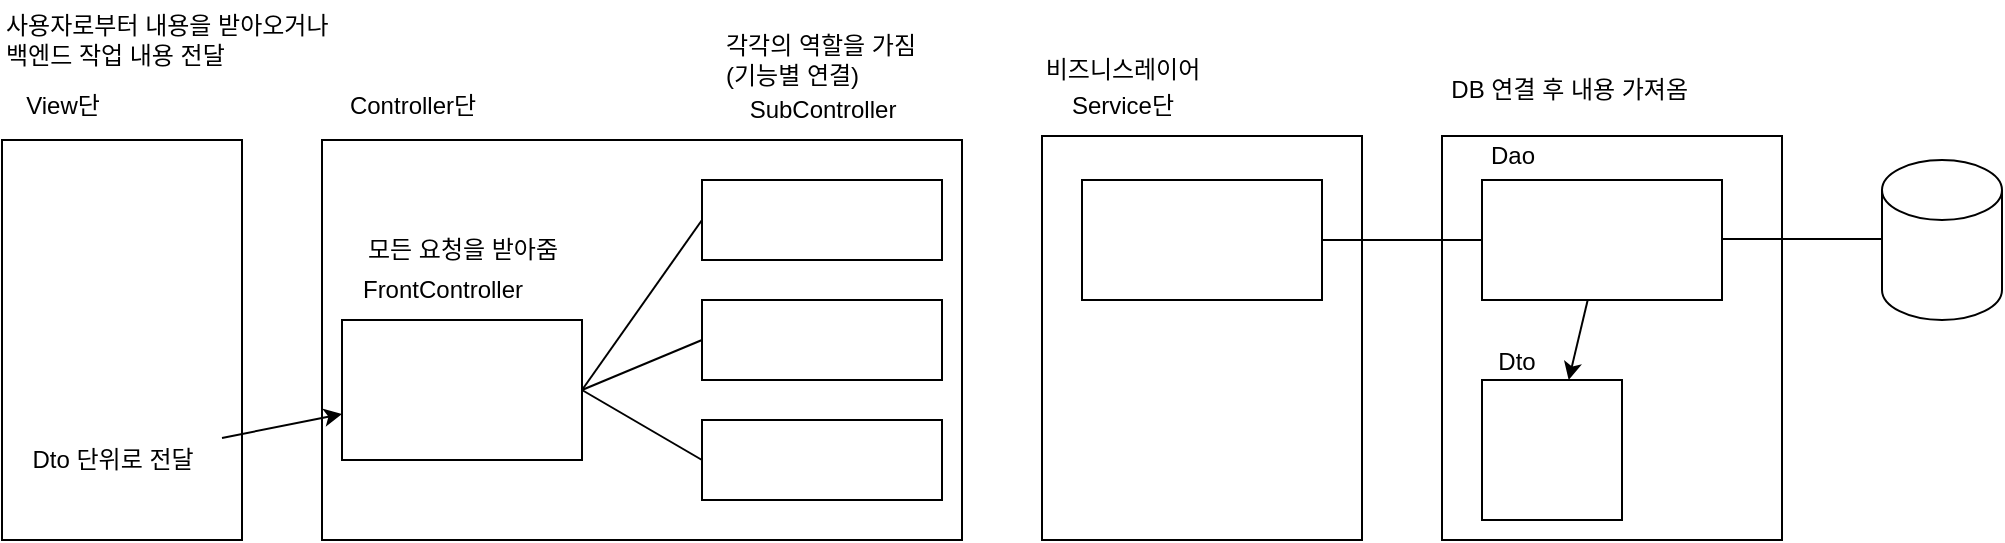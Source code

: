 <mxfile version="23.1.5" type="device">
  <diagram name="페이지-1" id="Lp1D0eYBmLWa7QXAcUWv">
    <mxGraphModel dx="941" dy="645" grid="1" gridSize="10" guides="1" tooltips="1" connect="1" arrows="1" fold="1" page="1" pageScale="1" pageWidth="827" pageHeight="1169" math="0" shadow="0">
      <root>
        <mxCell id="0" />
        <mxCell id="1" parent="0" />
        <mxCell id="GET6c7begT24WlWFjbvB-1" value="" style="rounded=0;whiteSpace=wrap;html=1;" vertex="1" parent="1">
          <mxGeometry x="40" y="160" width="120" height="200" as="geometry" />
        </mxCell>
        <mxCell id="GET6c7begT24WlWFjbvB-2" value="" style="rounded=0;whiteSpace=wrap;html=1;" vertex="1" parent="1">
          <mxGeometry x="200" y="160" width="320" height="200" as="geometry" />
        </mxCell>
        <mxCell id="GET6c7begT24WlWFjbvB-3" value="" style="rounded=0;whiteSpace=wrap;html=1;" vertex="1" parent="1">
          <mxGeometry x="560" y="158" width="160" height="202" as="geometry" />
        </mxCell>
        <mxCell id="GET6c7begT24WlWFjbvB-4" value="View단" style="text;html=1;align=center;verticalAlign=middle;resizable=0;points=[];autosize=1;strokeColor=none;fillColor=none;" vertex="1" parent="1">
          <mxGeometry x="40" y="128" width="60" height="30" as="geometry" />
        </mxCell>
        <mxCell id="GET6c7begT24WlWFjbvB-5" value="Controller단" style="text;html=1;align=center;verticalAlign=middle;resizable=0;points=[];autosize=1;strokeColor=none;fillColor=none;" vertex="1" parent="1">
          <mxGeometry x="200" y="128" width="90" height="30" as="geometry" />
        </mxCell>
        <mxCell id="GET6c7begT24WlWFjbvB-6" value="" style="rounded=0;whiteSpace=wrap;html=1;" vertex="1" parent="1">
          <mxGeometry x="210" y="250" width="120" height="70" as="geometry" />
        </mxCell>
        <mxCell id="GET6c7begT24WlWFjbvB-7" value="FrontController" style="text;html=1;align=center;verticalAlign=middle;resizable=0;points=[];autosize=1;strokeColor=none;fillColor=none;" vertex="1" parent="1">
          <mxGeometry x="210" y="220" width="100" height="30" as="geometry" />
        </mxCell>
        <mxCell id="GET6c7begT24WlWFjbvB-8" value="SubController" style="text;html=1;align=center;verticalAlign=middle;resizable=0;points=[];autosize=1;strokeColor=none;fillColor=none;" vertex="1" parent="1">
          <mxGeometry x="400" y="130" width="100" height="30" as="geometry" />
        </mxCell>
        <mxCell id="GET6c7begT24WlWFjbvB-9" value="" style="rounded=0;whiteSpace=wrap;html=1;" vertex="1" parent="1">
          <mxGeometry x="390" y="180" width="120" height="40" as="geometry" />
        </mxCell>
        <mxCell id="GET6c7begT24WlWFjbvB-10" value="" style="rounded=0;whiteSpace=wrap;html=1;" vertex="1" parent="1">
          <mxGeometry x="390" y="240" width="120" height="40" as="geometry" />
        </mxCell>
        <mxCell id="GET6c7begT24WlWFjbvB-11" value="" style="rounded=0;whiteSpace=wrap;html=1;" vertex="1" parent="1">
          <mxGeometry x="390" y="300" width="120" height="40" as="geometry" />
        </mxCell>
        <mxCell id="GET6c7begT24WlWFjbvB-12" value="" style="endArrow=none;html=1;rounded=0;exitX=1;exitY=0.5;exitDx=0;exitDy=0;entryX=0;entryY=0.5;entryDx=0;entryDy=0;" edge="1" parent="1" source="GET6c7begT24WlWFjbvB-6" target="GET6c7begT24WlWFjbvB-9">
          <mxGeometry width="50" height="50" relative="1" as="geometry">
            <mxPoint x="450" y="420" as="sourcePoint" />
            <mxPoint x="440" y="310" as="targetPoint" />
          </mxGeometry>
        </mxCell>
        <mxCell id="GET6c7begT24WlWFjbvB-13" value="" style="endArrow=none;html=1;rounded=0;exitX=1;exitY=0.5;exitDx=0;exitDy=0;entryX=0;entryY=0.5;entryDx=0;entryDy=0;" edge="1" parent="1" source="GET6c7begT24WlWFjbvB-6" target="GET6c7begT24WlWFjbvB-10">
          <mxGeometry width="50" height="50" relative="1" as="geometry">
            <mxPoint x="340" y="295" as="sourcePoint" />
            <mxPoint x="400" y="210" as="targetPoint" />
          </mxGeometry>
        </mxCell>
        <mxCell id="GET6c7begT24WlWFjbvB-14" value="" style="endArrow=none;html=1;rounded=0;exitX=1;exitY=0.5;exitDx=0;exitDy=0;entryX=0;entryY=0.5;entryDx=0;entryDy=0;" edge="1" parent="1" source="GET6c7begT24WlWFjbvB-6" target="GET6c7begT24WlWFjbvB-11">
          <mxGeometry width="50" height="50" relative="1" as="geometry">
            <mxPoint x="340" y="295" as="sourcePoint" />
            <mxPoint x="400" y="270" as="targetPoint" />
          </mxGeometry>
        </mxCell>
        <mxCell id="GET6c7begT24WlWFjbvB-15" value="Service단" style="text;html=1;align=center;verticalAlign=middle;resizable=0;points=[];autosize=1;strokeColor=none;fillColor=none;" vertex="1" parent="1">
          <mxGeometry x="560" y="128" width="80" height="30" as="geometry" />
        </mxCell>
        <mxCell id="GET6c7begT24WlWFjbvB-16" value="" style="rounded=0;whiteSpace=wrap;html=1;" vertex="1" parent="1">
          <mxGeometry x="760" y="158" width="170" height="202" as="geometry" />
        </mxCell>
        <mxCell id="GET6c7begT24WlWFjbvB-17" value="" style="rounded=0;whiteSpace=wrap;html=1;" vertex="1" parent="1">
          <mxGeometry x="580" y="180" width="120" height="60" as="geometry" />
        </mxCell>
        <mxCell id="GET6c7begT24WlWFjbvB-33" value="" style="rounded=0;orthogonalLoop=1;jettySize=auto;html=1;" edge="1" parent="1" source="GET6c7begT24WlWFjbvB-18" target="GET6c7begT24WlWFjbvB-31">
          <mxGeometry relative="1" as="geometry" />
        </mxCell>
        <mxCell id="GET6c7begT24WlWFjbvB-18" value="" style="rounded=0;whiteSpace=wrap;html=1;" vertex="1" parent="1">
          <mxGeometry x="780" y="180" width="120" height="60" as="geometry" />
        </mxCell>
        <mxCell id="GET6c7begT24WlWFjbvB-19" value="Dao" style="text;html=1;align=center;verticalAlign=middle;resizable=0;points=[];autosize=1;strokeColor=none;fillColor=none;" vertex="1" parent="1">
          <mxGeometry x="770" y="153" width="50" height="30" as="geometry" />
        </mxCell>
        <mxCell id="GET6c7begT24WlWFjbvB-20" value="" style="endArrow=none;html=1;rounded=0;exitX=1;exitY=0.5;exitDx=0;exitDy=0;entryX=0;entryY=0.5;entryDx=0;entryDy=0;" edge="1" parent="1" source="GET6c7begT24WlWFjbvB-17" target="GET6c7begT24WlWFjbvB-18">
          <mxGeometry width="50" height="50" relative="1" as="geometry">
            <mxPoint x="610" y="360" as="sourcePoint" />
            <mxPoint x="660" y="310" as="targetPoint" />
          </mxGeometry>
        </mxCell>
        <mxCell id="GET6c7begT24WlWFjbvB-21" value="" style="endArrow=none;html=1;rounded=0;exitX=1;exitY=0.5;exitDx=0;exitDy=0;entryX=0;entryY=0.5;entryDx=0;entryDy=0;" edge="1" parent="1">
          <mxGeometry width="50" height="50" relative="1" as="geometry">
            <mxPoint x="900" y="209.5" as="sourcePoint" />
            <mxPoint x="980" y="209.5" as="targetPoint" />
          </mxGeometry>
        </mxCell>
        <mxCell id="GET6c7begT24WlWFjbvB-22" value="사용자로부터 내용을 받아오거나 &lt;br&gt;백엔드 작업 내용 전달" style="text;html=1;align=left;verticalAlign=middle;resizable=0;points=[];autosize=1;strokeColor=none;fillColor=none;" vertex="1" parent="1">
          <mxGeometry x="40" y="90" width="200" height="40" as="geometry" />
        </mxCell>
        <mxCell id="GET6c7begT24WlWFjbvB-23" value="모든 요청을 받아줌" style="text;html=1;align=center;verticalAlign=middle;resizable=0;points=[];autosize=1;strokeColor=none;fillColor=none;" vertex="1" parent="1">
          <mxGeometry x="205" y="200" width="130" height="30" as="geometry" />
        </mxCell>
        <mxCell id="GET6c7begT24WlWFjbvB-24" value="각각의 역할을 가짐&lt;br&gt;(기능별 연결)" style="text;html=1;align=left;verticalAlign=middle;resizable=0;points=[];autosize=1;strokeColor=none;fillColor=none;" vertex="1" parent="1">
          <mxGeometry x="400" y="100" width="130" height="40" as="geometry" />
        </mxCell>
        <mxCell id="GET6c7begT24WlWFjbvB-25" value="비즈니스레이어" style="text;html=1;align=center;verticalAlign=middle;resizable=0;points=[];autosize=1;strokeColor=none;fillColor=none;" vertex="1" parent="1">
          <mxGeometry x="545" y="110" width="110" height="30" as="geometry" />
        </mxCell>
        <mxCell id="GET6c7begT24WlWFjbvB-26" value="DB 연결 후 내용 가져옴&amp;nbsp;" style="text;html=1;align=center;verticalAlign=middle;resizable=0;points=[];autosize=1;strokeColor=none;fillColor=none;" vertex="1" parent="1">
          <mxGeometry x="750" y="120" width="150" height="30" as="geometry" />
        </mxCell>
        <mxCell id="GET6c7begT24WlWFjbvB-28" value="" style="rounded=0;orthogonalLoop=1;jettySize=auto;html=1;" edge="1" parent="1" source="GET6c7begT24WlWFjbvB-27" target="GET6c7begT24WlWFjbvB-6">
          <mxGeometry relative="1" as="geometry" />
        </mxCell>
        <mxCell id="GET6c7begT24WlWFjbvB-27" value="Dto 단위로 전달" style="text;html=1;align=center;verticalAlign=middle;resizable=0;points=[];autosize=1;strokeColor=none;fillColor=none;" vertex="1" parent="1">
          <mxGeometry x="40" y="305" width="110" height="30" as="geometry" />
        </mxCell>
        <mxCell id="GET6c7begT24WlWFjbvB-29" value="" style="shape=cylinder3;whiteSpace=wrap;html=1;boundedLbl=1;backgroundOutline=1;size=15;" vertex="1" parent="1">
          <mxGeometry x="980" y="170" width="60" height="80" as="geometry" />
        </mxCell>
        <mxCell id="GET6c7begT24WlWFjbvB-31" value="" style="rounded=0;whiteSpace=wrap;html=1;" vertex="1" parent="1">
          <mxGeometry x="780" y="280" width="70" height="70" as="geometry" />
        </mxCell>
        <mxCell id="GET6c7begT24WlWFjbvB-34" value="Dto" style="text;html=1;align=center;verticalAlign=middle;resizable=0;points=[];autosize=1;strokeColor=none;fillColor=none;" vertex="1" parent="1">
          <mxGeometry x="777" y="256" width="40" height="30" as="geometry" />
        </mxCell>
      </root>
    </mxGraphModel>
  </diagram>
</mxfile>

